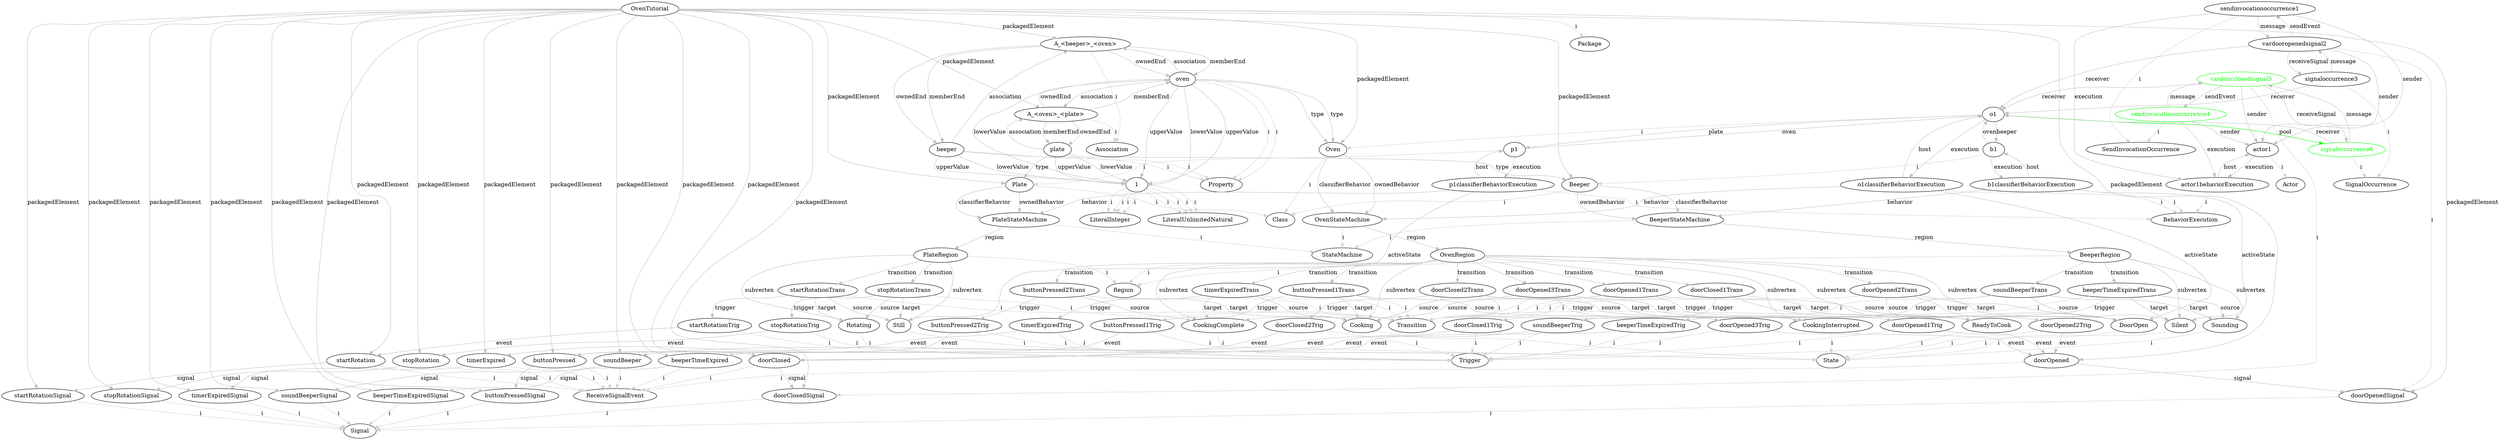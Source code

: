 digraph umlMetamodel {
	"OvenTutorial" -> "Package" [label="i", color="lightgrey"]
	"OvenTutorial" -> "Oven" [label="packagedElement", color="grey"]
	"Oven" -> "Class" [label="i", color="lightgrey"]
	"Oven" -> "OvenStateMachine" [label="classifierBehavior", color="grey"]
	"Oven" -> "OvenStateMachine" [label="ownedBehavior", color="grey"]
	"OvenStateMachine" -> "StateMachine" [label="i", color="lightgrey"]
	"OvenStateMachine" -> "OvenRegion" [label="region", color="grey"]
	"OvenRegion" -> "Region" [label="i", color="lightgrey"]
	"OvenRegion" -> "ReadyToCook" [label="subvertex", color="grey"]
	"ReadyToCook" -> "State" [label="i", color="lightgrey"]
	"OvenRegion" -> "DoorOpen" [label="subvertex", color="grey"]
	"DoorOpen" -> "State" [label="i", color="lightgrey"]
	"OvenRegion" -> "Cooking" [label="subvertex", color="grey"]
	"Cooking" -> "State" [label="i", color="lightgrey"]
	"OvenRegion" -> "CookingInterrupted" [label="subvertex", color="grey"]
	"CookingInterrupted" -> "State" [label="i", color="lightgrey"]
	"OvenRegion" -> "CookingComplete" [label="subvertex", color="grey"]
	"CookingComplete" -> "State" [label="i", color="lightgrey"]
	"OvenRegion" -> "doorOpened3Trans" [label="transition", color="grey"]
	"doorOpened3Trans" -> "Transition" [label="i", color="lightgrey"]
	"doorOpened3Trans" -> "Cooking" [label="source", color="grey"]
	"doorOpened3Trans" -> "CookingInterrupted" [label="target", color="grey"]
	"doorOpened3Trans" -> "doorOpened3Trig" [label="trigger", color="grey"]
	"doorOpened3Trig" -> "Trigger" [label="i", color="lightgrey"]
	"doorOpened3Trig" -> "doorOpened" [label="event", color="grey"]
	"OvenRegion" -> "buttonPressed1Trans" [label="transition", color="grey"]
	"buttonPressed1Trans" -> "Transition" [label="i", color="lightgrey"]
	"buttonPressed1Trans" -> "ReadyToCook" [label="source", color="grey"]
	"buttonPressed1Trans" -> "Cooking" [label="target", color="grey"]
	"buttonPressed1Trans" -> "buttonPressed1Trig" [label="trigger", color="grey"]
	"buttonPressed1Trig" -> "Trigger" [label="i", color="lightgrey"]
	"buttonPressed1Trig" -> "buttonPressed" [label="event", color="grey"]
	"OvenRegion" -> "doorClosed2Trans" [label="transition", color="grey"]
	"doorClosed2Trans" -> "Transition" [label="i", color="lightgrey"]
	"doorClosed2Trans" -> "CookingInterrupted" [label="source", color="grey"]
	"doorClosed2Trans" -> "ReadyToCook" [label="target", color="grey"]
	"doorClosed2Trans" -> "doorClosed2Trig" [label="trigger", color="grey"]
	"doorClosed2Trig" -> "Trigger" [label="i", color="lightgrey"]
	"doorClosed2Trig" -> "doorClosed" [label="event", color="grey"]
	"OvenRegion" -> "doorClosed1Trans" [label="transition", color="grey"]
	"doorClosed1Trans" -> "Transition" [label="i", color="lightgrey"]
	"doorClosed1Trans" -> "DoorOpen" [label="source", color="grey"]
	"doorClosed1Trans" -> "ReadyToCook" [label="target", color="grey"]
	"doorClosed1Trans" -> "doorClosed1Trig" [label="trigger", color="grey"]
	"doorClosed1Trig" -> "Trigger" [label="i", color="lightgrey"]
	"doorClosed1Trig" -> "doorClosed" [label="event", color="grey"]
	"OvenRegion" -> "timerExpiredTrans" [label="transition", color="grey"]
	"timerExpiredTrans" -> "Transition" [label="i", color="lightgrey"]
	"timerExpiredTrans" -> "Cooking" [label="source", color="grey"]
	"timerExpiredTrans" -> "CookingComplete" [label="target", color="grey"]
	"timerExpiredTrans" -> "timerExpiredTrig" [label="trigger", color="grey"]
	"timerExpiredTrig" -> "Trigger" [label="i", color="lightgrey"]
	"timerExpiredTrig" -> "timerExpired" [label="event", color="grey"]
	"OvenRegion" -> "buttonPressed2Trans" [label="transition", color="grey"]
	"buttonPressed2Trans" -> "Transition" [label="i", color="lightgrey"]
	"buttonPressed2Trans" -> "CookingComplete" [label="source", color="grey"]
	"buttonPressed2Trans" -> "Cooking" [label="target", color="grey"]
	"buttonPressed2Trans" -> "buttonPressed2Trig" [label="trigger", color="grey"]
	"buttonPressed2Trig" -> "Trigger" [label="i", color="lightgrey"]
	"buttonPressed2Trig" -> "buttonPressed" [label="event", color="grey"]
	"OvenRegion" -> "doorOpened1Trans" [label="transition", color="grey"]
	"doorOpened1Trans" -> "Transition" [label="i", color="lightgrey"]
	"doorOpened1Trans" -> "CookingComplete" [label="source", color="grey"]
	"doorOpened1Trans" -> "DoorOpen" [label="target", color="grey"]
	"doorOpened1Trans" -> "doorOpened1Trig" [label="trigger", color="grey"]
	"doorOpened1Trig" -> "Trigger" [label="i", color="lightgrey"]
	"doorOpened1Trig" -> "doorOpened" [label="event", color="grey"]
	"OvenRegion" -> "doorOpened2Trans" [label="transition", color="grey"]
	"doorOpened2Trans" -> "Transition" [label="i", color="lightgrey"]
	"doorOpened2Trans" -> "ReadyToCook" [label="source", color="grey"]
	"doorOpened2Trans" -> "DoorOpen" [label="target", color="grey"]
	"doorOpened2Trig" -> "Trigger" [label="i", color="lightgrey"]
	"OvenTutorial" -> "Beeper" [label="packagedElement", color="grey"]
	"Beeper" -> "Class" [label="i", color="lightgrey"]
	"Beeper" -> "BeeperStateMachine" [label="classifierBehavior", color="grey"]
	"Beeper" -> "BeeperStateMachine" [label="ownedBehavior", color="grey"]
	"BeeperStateMachine" -> "StateMachine" [label="i", color="lightgrey"]
	"BeeperStateMachine" -> "BeeperRegion" [label="region", color="grey"]
	"BeeperRegion" -> "Region" [label="i", color="lightgrey"]
	"BeeperRegion" -> "Silent" [label="subvertex", color="grey"]
	"Silent" -> "State" [label="i", color="lightgrey"]
	"BeeperRegion" -> "Sounding" [label="subvertex", color="grey"]
	"Sounding" -> "State" [label="i", color="lightgrey"]
	"BeeperRegion" -> "soundBeeperTrans" [label="transition", color="grey"]
	"soundBeeperTrans" -> "Transition" [label="i", color="lightgrey"]
	"soundBeeperTrans" -> "Silent" [label="source", color="grey"]
	"soundBeeperTrans" -> "Sounding" [label="target", color="grey"]
	"soundBeeperTrans" -> "soundBeeperTrig" [label="trigger", color="grey"]
	"soundBeeperTrig" -> "Trigger" [label="i", color="lightgrey"]
	"soundBeeperTrig" -> "soundBeeper" [label="event", color="grey"]
	"BeeperRegion" -> "beeperTimeExpiredTrans" [label="transition", color="grey"]
	"beeperTimeExpiredTrans" -> "Transition" [label="i", color="lightgrey"]
	"beeperTimeExpiredTrans" -> "Sounding" [label="source", color="grey"]
	"beeperTimeExpiredTrans" -> "Silent" [label="target", color="grey"]
	"beeperTimeExpiredTrans" -> "beeperTimeExpiredTrig" [label="trigger", color="grey"]
	"beeperTimeExpiredTrig" -> "Trigger" [label="i", color="lightgrey"]
	"beeperTimeExpiredTrig" -> "beeperTimeExpired" [label="event", color="grey"]
	"OvenTutorial" -> "Plate" [label="packagedElement", color="grey"]
	"Plate" -> "Class" [label="i", color="lightgrey"]
	"Plate" -> "PlateStateMachine" [label="classifierBehavior", color="grey"]
	"Plate" -> "PlateStateMachine" [label="ownedBehavior", color="grey"]
	"PlateStateMachine" -> "StateMachine" [label="i", color="lightgrey"]
	"PlateStateMachine" -> "PlateRegion" [label="region", color="grey"]
	"PlateRegion" -> "Region" [label="i", color="lightgrey"]
	"PlateRegion" -> "Still" [label="subvertex", color="grey"]
	"Still" -> "State" [label="i", color="lightgrey"]
	"PlateRegion" -> "Rotating" [label="subvertex", color="grey"]
	"Rotating" -> "State" [label="i", color="lightgrey"]
	"PlateRegion" -> "startRotationTrans" [label="transition", color="grey"]
	"startRotationTrans" -> "Transition" [label="i", color="lightgrey"]
	"startRotationTrans" -> "Still" [label="source", color="grey"]
	"startRotationTrans" -> "Rotating" [label="target", color="grey"]
	"startRotationTrans" -> "startRotationTrig" [label="trigger", color="grey"]
	"startRotationTrig" -> "Trigger" [label="i", color="lightgrey"]
	"startRotationTrig" -> "startRotation" [label="event", color="grey"]
	"PlateRegion" -> "stopRotationTrans" [label="transition", color="grey"]
	"stopRotationTrans" -> "Transition" [label="i", color="lightgrey"]
	"stopRotationTrans" -> "Rotating" [label="source", color="grey"]
	"stopRotationTrans" -> "Still" [label="target", color="grey"]
	"stopRotationTrans" -> "stopRotationTrig" [label="trigger", color="grey"]
	"stopRotationTrig" -> "Trigger" [label="i", color="lightgrey"]
	"stopRotationTrig" -> "stopRotation" [label="event", color="grey"]
	"OvenTutorial" -> "A_<beeper>_<oven>" [label="packagedElement", color="grey"]
	"A_<beeper>_<oven>" -> "Association" [label="i", color="lightgrey"]
	"A_<beeper>_<oven>" -> "beeper" [label="memberEnd", color="grey"]
	"A_<beeper>_<oven>" -> "oven" [label="memberEnd", color="grey"]
	"A_<beeper>_<oven>" -> "beeper" [label="ownedEnd", color="grey"]
	"beeper" -> "Property" [label="i", color="lightgrey"]
	"beeper" -> "Beeper" [label="type", color="grey"]
	"beeper" -> "A_<beeper>_<oven>" [label="association", color="grey"]
	"beeper" -> "1" [label="upperValue", color="grey"]
	"1" -> "LiteralUnlimitedNatural" [label="i", color="lightgrey"]
	"beeper" -> "1" [label="lowerValue", color="grey"]
	"1" -> "LiteralInteger" [label="i", color="lightgrey"]
	"A_<beeper>_<oven>" -> "oven" [label="ownedEnd", color="grey"]
	"oven" -> "Property" [label="i", color="lightgrey"]
	"oven" -> "Oven" [label="type", color="grey"]
	"oven" -> "A_<beeper>_<oven>" [label="association", color="grey"]
	"oven" -> "1" [label="upperValue", color="grey"]
	"1" -> "LiteralUnlimitedNatural" [label="i", color="lightgrey"]
	"oven" -> "1" [label="lowerValue", color="grey"]
	"1" -> "LiteralInteger" [label="i", color="lightgrey"]
	"OvenTutorial" -> "A_<oven>_<plate>" [label="packagedElement", color="grey"]
	"A_<oven>_<plate>" -> "Association" [label="i", color="lightgrey"]
	"A_<oven>_<plate>" -> "oven" [label="memberEnd", color="grey"]
	"A_<oven>_<plate>" -> "plate" [label="memberEnd", color="grey"]
	"A_<oven>_<plate>" -> "oven" [label="ownedEnd", color="grey"]
	"oven" -> "Property" [label="i", color="lightgrey"]
	"oven" -> "Oven" [label="type", color="grey"]
	"oven" -> "A_<oven>_<plate>" [label="association", color="grey"]
	"oven" -> "1" [label="upperValue", color="grey"]
	"1" -> "LiteralUnlimitedNatural" [label="i", color="lightgrey"]
	"oven" -> "1" [label="lowerValue", color="grey"]
	"1" -> "LiteralInteger" [label="i", color="lightgrey"]
	"A_<oven>_<plate>" -> "plate" [label="ownedEnd", color="grey"]
	"plate" -> "Property" [label="i", color="lightgrey"]
	"plate" -> "Plate" [label="type", color="grey"]
	"plate" -> "A_<oven>_<plate>" [label="association", color="grey"]
	"plate" -> "1" [label="upperValue", color="grey"]
	"1" -> "LiteralUnlimitedNatural" [label="i", color="lightgrey"]
	"plate" -> "1" [label="lowerValue", color="grey"]
	"1" -> "LiteralInteger" [label="i", color="lightgrey"]
	"OvenTutorial" -> "doorClosed" [label="packagedElement", color="grey"]
	"doorClosed" -> "ReceiveSignalEvent" [label="i", color="lightgrey"]
	"doorClosed" -> "doorClosedSignal" [label="signal", color="grey"]
	"OvenTutorial" -> "doorClosedSignal" [label="packagedElement", color="grey"]
	"doorClosedSignal" -> "Signal" [label="i", color="lightgrey"]
	"OvenTutorial" -> "doorOpened" [label="packagedElement", color="grey"]
	"doorOpened" -> "ReceiveSignalEvent" [label="i", color="lightgrey"]
	"doorOpened" -> "doorOpenedSignal" [label="signal", color="grey"]
	"OvenTutorial" -> "doorOpenedSignal" [label="packagedElement", color="grey"]
	"doorOpenedSignal" -> "Signal" [label="i", color="lightgrey"]
	"OvenTutorial" -> "buttonPressed" [label="packagedElement", color="grey"]
	"buttonPressed" -> "ReceiveSignalEvent" [label="i", color="lightgrey"]
	"buttonPressed" -> "buttonPressedSignal" [label="signal", color="grey"]
	"OvenTutorial" -> "buttonPressedSignal" [label="packagedElement", color="grey"]
	"buttonPressedSignal" -> "Signal" [label="i", color="lightgrey"]
	"OvenTutorial" -> "timerExpired" [label="packagedElement", color="grey"]
	"timerExpired" -> "ReceiveSignalEvent" [label="i", color="lightgrey"]
	"timerExpired" -> "timerExpiredSignal" [label="signal", color="grey"]
	"OvenTutorial" -> "timerExpiredSignal" [label="packagedElement", color="grey"]
	"timerExpiredSignal" -> "Signal" [label="i", color="lightgrey"]
	"OvenTutorial" -> "startRotation" [label="packagedElement", color="grey"]
	"startRotation" -> "ReceiveSignalEvent" [label="i", color="lightgrey"]
	"startRotation" -> "startRotationSignal" [label="signal", color="grey"]
	"OvenTutorial" -> "startRotationSignal" [label="packagedElement", color="grey"]
	"startRotationSignal" -> "Signal" [label="i", color="lightgrey"]
	"OvenTutorial" -> "stopRotation" [label="packagedElement", color="grey"]
	"stopRotation" -> "ReceiveSignalEvent" [label="i", color="lightgrey"]
	"stopRotation" -> "stopRotationSignal" [label="signal", color="grey"]
	"OvenTutorial" -> "stopRotationSignal" [label="packagedElement", color="grey"]
	"stopRotationSignal" -> "Signal" [label="i", color="lightgrey"]
	"OvenTutorial" -> "soundBeeper" [label="packagedElement", color="grey"]
	"soundBeeper" -> "ReceiveSignalEvent" [label="i", color="lightgrey"]
	"soundBeeper" -> "soundBeeperSignal" [label="signal", color="grey"]
	"OvenTutorial" -> "soundBeeperSignal" [label="packagedElement", color="grey"]
	"soundBeeperSignal" -> "Signal" [label="i", color="lightgrey"]
	"OvenTutorial" -> "beeperTimeExpired" [label="packagedElement", color="grey"]
	"beeperTimeExpired" -> "ReceiveSignalEvent" [label="i", color="lightgrey"]
	"beeperTimeExpired" -> "beeperTimeExpiredSignal" [label="signal", color="grey"]
	"OvenTutorial" -> "beeperTimeExpiredSignal" [label="packagedElement", color="grey"]
	"beeperTimeExpiredSignal" -> "Signal" [label="i", color="lightgrey"]
	"p1" -> "Plate" [label="i", color="lightgrey"]
	"p1classifierBehaviorExecution" -> "BehaviorExecution" [label="i", color="lightgrey"]
	"p1" -> "p1classifierBehaviorExecution" [label="execution", color="grey"]
	"p1classifierBehaviorExecution" -> "p1" [label="host", color="grey"]
	"p1classifierBehaviorExecution" -> "PlateStateMachine" [label="behavior", color="grey"]
	"p1classifierBehaviorExecution" -> "Still" [label="activeState", color="grey"]
	"o1" -> "Oven" [label="i", color="lightgrey"]
	"o1classifierBehaviorExecution" -> "BehaviorExecution" [label="i", color="lightgrey"]
	"o1" -> "o1classifierBehaviorExecution" [label="execution", color="grey"]
	"o1classifierBehaviorExecution" -> "o1" [label="host", color="grey"]
	"o1classifierBehaviorExecution" -> "OvenStateMachine" [label="behavior", color="grey"]
	"b1" -> "Beeper" [label="i", color="lightgrey"]
	"b1classifierBehaviorExecution" -> "BehaviorExecution" [label="i", color="lightgrey"]
	"b1" -> "b1classifierBehaviorExecution" [label="execution", color="grey"]
	"b1classifierBehaviorExecution" -> "b1" [label="host", color="grey"]
	"b1classifierBehaviorExecution" -> "BeeperStateMachine" [label="behavior", color="grey"]
	"b1classifierBehaviorExecution" -> "Silent" [label="activeState", color="grey"]
	"p1" -> "o1" [label="oven", color="grey"]
	"o1" -> "p1" [label="plate", color="grey"]
	"b1" -> "o1" [label="oven", color="grey"]
	"o1" -> "b1" [label="beeper", color="grey"]
	"actor1" -> "Actor" [label="i", color="lightgrey"]
	"actor1behaviorExecution" -> "BehaviorExecution" [label="i", color="lightgrey"]
	"actor1" -> "actor1behaviorExecution" [label="execution", color="grey"]
	"actor1behaviorExecution" -> "actor1" [label="host", color="grey"]
	"sendinvocationoccurrence1" -> "SendInvocationOccurrence" [label="i", color="lightgrey"]
	"sendinvocationoccurrence1" -> "vardooropenedsignal2" [label="message", color="grey"]
	"vardooropenedsignal2" -> "sendinvocationoccurrence1" [label="sendEvent", color="grey"]
	"vardooropenedsignal2" -> "signaloccurrence3" [label="receiveSignal", color="grey"]
	"signaloccurrence3" -> "vardooropenedsignal2" [label="message", color="grey"]
	"signaloccurrence3" -> "SignalOccurrence" [label="i", color="lightgrey"]
	"vardooropenedsignal2" -> "doorOpenedSignal" [label="i", color="lightgrey"]
	"signaloccurrence3" -> "o1" [label="receiver", color="grey"]
	"vardooropenedsignal2" -> "actor1" [label="sender", color="grey"]
	"sendinvocationoccurrence1" -> "actor1" [label="sender", color="grey"]
	"vardooropenedsignal2" -> "o1" [label="receiver", color="grey"]
	"sendinvocationoccurrence1" -> "actor1behaviorExecution" [label="execution", color="grey"]
	"doorOpened2Trig" -> "doorOpened" [label="event", color="grey"]
	"doorOpened2Trans" -> "doorOpened2Trig" [label="trigger", color="grey"]
	"o1classifierBehaviorExecution" -> "DoorOpen" [label="activeState", color="grey"]
	"sendinvocationoccurrence4" -> "SendInvocationOccurrence" [label="i", color="lightgrey"]
	"sendinvocationoccurrence4" [color="green", fontcolor="green"]
	"sendinvocationoccurrence4" -> "vardoorclosedsignal5" [label="message", color="grey"]
	"sendinvocationoccurrence4" [color="green", fontcolor="green"]
	"vardoorclosedsignal5" [color="green", fontcolor="green"]
	"vardoorclosedsignal5" -> "sendinvocationoccurrence4" [label="sendEvent", color="grey"]
	"vardoorclosedsignal5" [color="green", fontcolor="green"]
	"sendinvocationoccurrence4" [color="green", fontcolor="green"]
	"vardoorclosedsignal5" -> "signaloccurrence6" [label="receiveSignal", color="grey"]
	"vardoorclosedsignal5" [color="green", fontcolor="green"]
	"signaloccurrence6" [color="green", fontcolor="green"]
	"signaloccurrence6" -> "vardoorclosedsignal5" [label="message", color="grey"]
	"signaloccurrence6" [color="green", fontcolor="green"]
	"vardoorclosedsignal5" [color="green", fontcolor="green"]
	"signaloccurrence6" -> "SignalOccurrence" [label="i", color="lightgrey"]
	"signaloccurrence6" [color="green", fontcolor="green"]
	"vardoorclosedsignal5" -> "doorClosedSignal" [label="i", color="lightgrey"]
	"vardoorclosedsignal5" [color="green", fontcolor="green"]
	"signaloccurrence6" -> "o1" [label="receiver", color="grey"]
	"signaloccurrence6" [color="green", fontcolor="green"]
	"o1" -> "signaloccurrence6" [label="pool", color="green"]
	"signaloccurrence6" [color="green", fontcolor="green"]
	"vardoorclosedsignal5" -> "actor1" [label="sender", color="grey"]
	"vardoorclosedsignal5" [color="green", fontcolor="green"]
	"sendinvocationoccurrence4" -> "actor1" [label="sender", color="grey"]
	"sendinvocationoccurrence4" [color="green", fontcolor="green"]
	"vardoorclosedsignal5" -> "o1" [label="receiver", color="grey"]
	"vardoorclosedsignal5" [color="green", fontcolor="green"]
	"sendinvocationoccurrence4" -> "actor1behaviorExecution" [label="execution", color="grey"]
	"sendinvocationoccurrence4" [color="green", fontcolor="green"]
}
